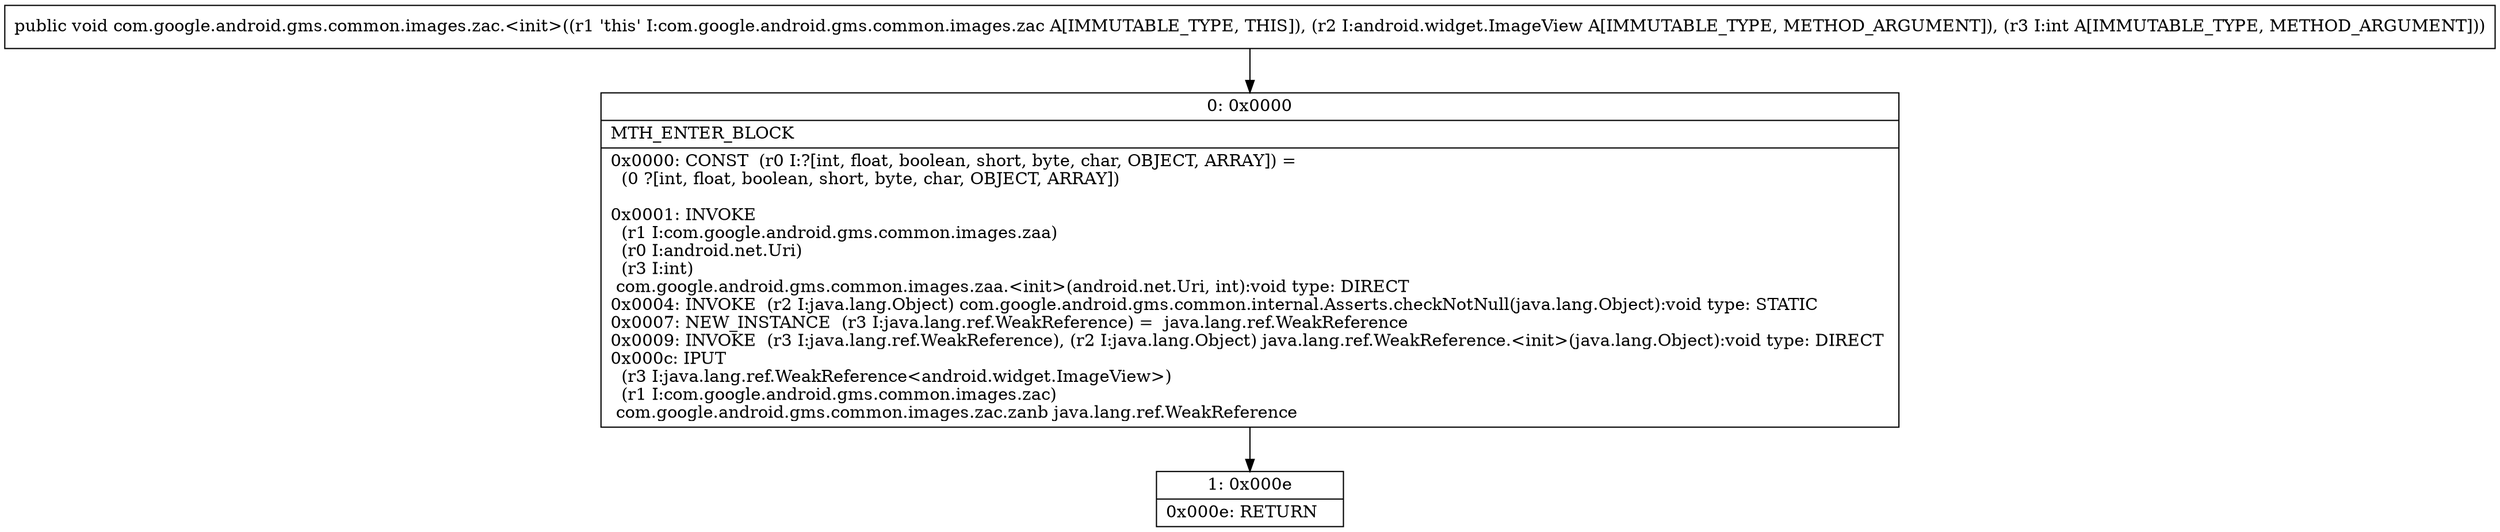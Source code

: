 digraph "CFG forcom.google.android.gms.common.images.zac.\<init\>(Landroid\/widget\/ImageView;I)V" {
Node_0 [shape=record,label="{0\:\ 0x0000|MTH_ENTER_BLOCK\l|0x0000: CONST  (r0 I:?[int, float, boolean, short, byte, char, OBJECT, ARRAY]) = \l  (0 ?[int, float, boolean, short, byte, char, OBJECT, ARRAY])\l \l0x0001: INVOKE  \l  (r1 I:com.google.android.gms.common.images.zaa)\l  (r0 I:android.net.Uri)\l  (r3 I:int)\l com.google.android.gms.common.images.zaa.\<init\>(android.net.Uri, int):void type: DIRECT \l0x0004: INVOKE  (r2 I:java.lang.Object) com.google.android.gms.common.internal.Asserts.checkNotNull(java.lang.Object):void type: STATIC \l0x0007: NEW_INSTANCE  (r3 I:java.lang.ref.WeakReference) =  java.lang.ref.WeakReference \l0x0009: INVOKE  (r3 I:java.lang.ref.WeakReference), (r2 I:java.lang.Object) java.lang.ref.WeakReference.\<init\>(java.lang.Object):void type: DIRECT \l0x000c: IPUT  \l  (r3 I:java.lang.ref.WeakReference\<android.widget.ImageView\>)\l  (r1 I:com.google.android.gms.common.images.zac)\l com.google.android.gms.common.images.zac.zanb java.lang.ref.WeakReference \l}"];
Node_1 [shape=record,label="{1\:\ 0x000e|0x000e: RETURN   \l}"];
MethodNode[shape=record,label="{public void com.google.android.gms.common.images.zac.\<init\>((r1 'this' I:com.google.android.gms.common.images.zac A[IMMUTABLE_TYPE, THIS]), (r2 I:android.widget.ImageView A[IMMUTABLE_TYPE, METHOD_ARGUMENT]), (r3 I:int A[IMMUTABLE_TYPE, METHOD_ARGUMENT])) }"];
MethodNode -> Node_0;
Node_0 -> Node_1;
}

